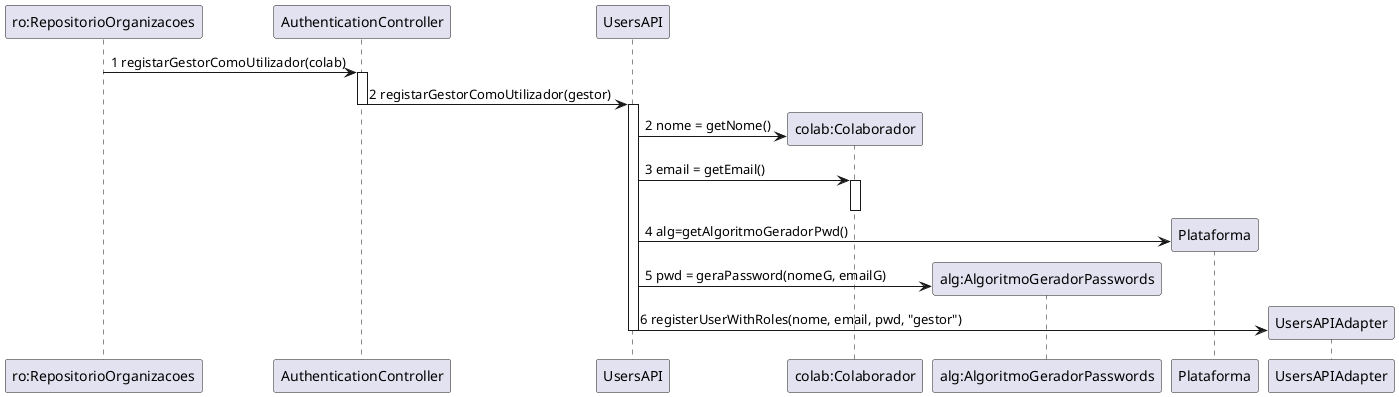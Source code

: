 @startuml

"ro:RepositorioOrganizacoes" -> "AuthenticationController" : 1 registarGestorComoUtilizador(colab)
activate "AuthenticationController"
"AuthenticationController" -> UsersAPI  : 2 registarGestorComoUtilizador(gestor)
deactivate AuthenticationController
activate UsersAPI
UsersAPI -> "colab:Colaborador" ** : 2 nome = getNome()
UsersAPI -> "colab:Colaborador" : 3 email = getEmail()
activate "colab:Colaborador"
deactivate "colab:Colaborador"
participant "alg:AlgoritmoGeradorPasswords" as alg
UsersAPI -> Plataforma ** : 4 alg=getAlgoritmoGeradorPwd()
UsersAPI -> alg ** : 5 pwd = geraPassword(nomeG, emailG)
UsersAPI -> UsersAPIAdapter **: 6 registerUserWithRoles(nome, email, pwd, "gestor")
deactivate UsersAPI
@enduml